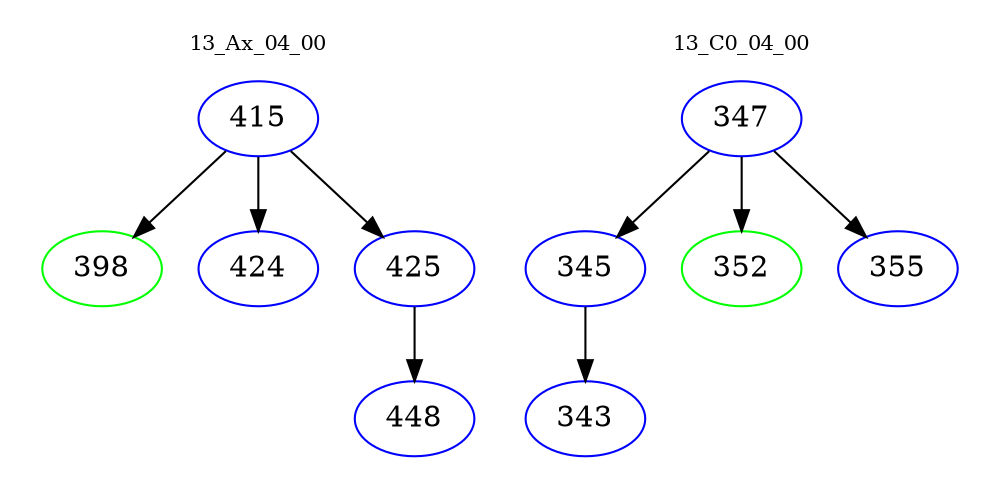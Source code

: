 digraph{
subgraph cluster_0 {
color = white
label = "13_Ax_04_00";
fontsize=10;
T0_415 [label="415", color="blue"]
T0_415 -> T0_398 [color="black"]
T0_398 [label="398", color="green"]
T0_415 -> T0_424 [color="black"]
T0_424 [label="424", color="blue"]
T0_415 -> T0_425 [color="black"]
T0_425 [label="425", color="blue"]
T0_425 -> T0_448 [color="black"]
T0_448 [label="448", color="blue"]
}
subgraph cluster_1 {
color = white
label = "13_C0_04_00";
fontsize=10;
T1_347 [label="347", color="blue"]
T1_347 -> T1_345 [color="black"]
T1_345 [label="345", color="blue"]
T1_345 -> T1_343 [color="black"]
T1_343 [label="343", color="blue"]
T1_347 -> T1_352 [color="black"]
T1_352 [label="352", color="green"]
T1_347 -> T1_355 [color="black"]
T1_355 [label="355", color="blue"]
}
}

